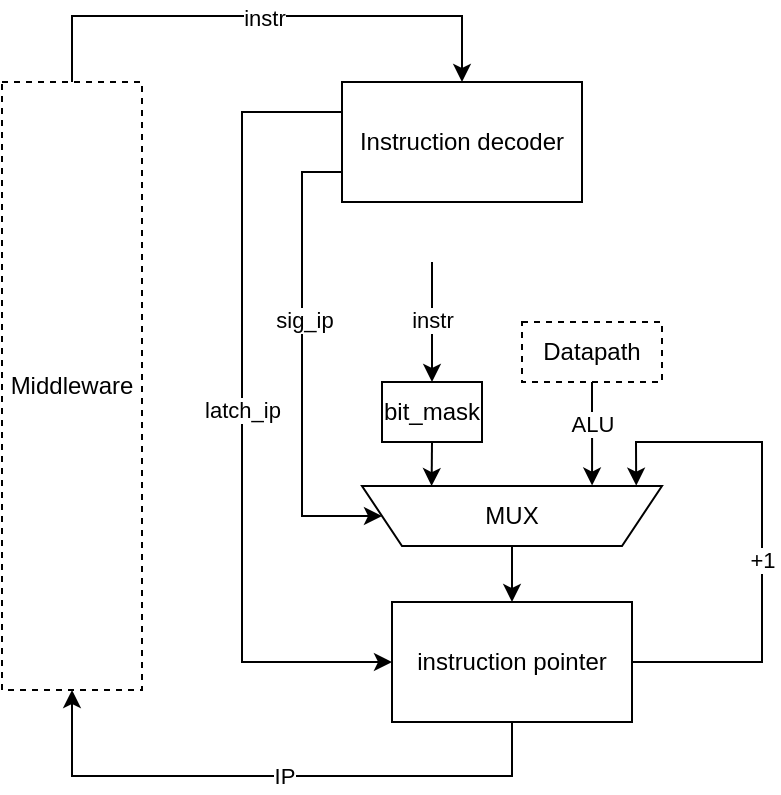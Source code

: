 <mxfile version="24.4.8" type="device">
  <diagram name="Page-1" id="ZGm66PLJlixKSGV7x7j_">
    <mxGraphModel dx="954" dy="725" grid="1" gridSize="10" guides="1" tooltips="1" connect="1" arrows="1" fold="1" page="1" pageScale="1" pageWidth="2336" pageHeight="1654" math="0" shadow="0">
      <root>
        <mxCell id="0" />
        <mxCell id="1" parent="0" />
        <mxCell id="RSqV06irqAgmGkaijWYs-1" value="Instruction decoder" style="rounded=0;whiteSpace=wrap;html=1;" parent="1" vertex="1">
          <mxGeometry x="1830" y="286" width="120" height="60" as="geometry" />
        </mxCell>
        <mxCell id="RSqV06irqAgmGkaijWYs-2" value="" style="endArrow=classic;html=1;rounded=0;entryX=0.5;entryY=0;entryDx=0;entryDy=0;exitX=0.5;exitY=0;exitDx=0;exitDy=0;" parent="1" source="RSqV06irqAgmGkaijWYs-23" target="RSqV06irqAgmGkaijWYs-1" edge="1">
          <mxGeometry width="50" height="50" relative="1" as="geometry">
            <mxPoint x="1890" y="226" as="sourcePoint" />
            <mxPoint x="1860" y="166" as="targetPoint" />
            <Array as="points">
              <mxPoint x="1695" y="253" />
              <mxPoint x="1890" y="253" />
            </Array>
          </mxGeometry>
        </mxCell>
        <mxCell id="RSqV06irqAgmGkaijWYs-3" value="instr" style="edgeLabel;html=1;align=center;verticalAlign=middle;resizable=0;points=[];" parent="RSqV06irqAgmGkaijWYs-2" vertex="1" connectable="0">
          <mxGeometry x="-0.147" y="-1" relative="1" as="geometry">
            <mxPoint x="17" as="offset" />
          </mxGeometry>
        </mxCell>
        <mxCell id="RSqV06irqAgmGkaijWYs-4" value="instruction pointer" style="rounded=0;whiteSpace=wrap;html=1;" parent="1" vertex="1">
          <mxGeometry x="1855" y="546" width="120" height="60" as="geometry" />
        </mxCell>
        <mxCell id="RSqV06irqAgmGkaijWYs-5" value="" style="shape=trapezoid;perimeter=trapezoidPerimeter;whiteSpace=wrap;html=1;fixedSize=1;rotation=-180;" parent="1" vertex="1">
          <mxGeometry x="1840" y="488" width="150" height="30" as="geometry" />
        </mxCell>
        <mxCell id="RSqV06irqAgmGkaijWYs-6" value="MUX" style="text;html=1;align=center;verticalAlign=middle;whiteSpace=wrap;rounded=0;" parent="1" vertex="1">
          <mxGeometry x="1885" y="488" width="60" height="30" as="geometry" />
        </mxCell>
        <mxCell id="RSqV06irqAgmGkaijWYs-7" value="" style="endArrow=classic;html=1;rounded=0;entryX=0.5;entryY=0;entryDx=0;entryDy=0;exitX=0.5;exitY=0;exitDx=0;exitDy=0;" parent="1" source="RSqV06irqAgmGkaijWYs-5" target="RSqV06irqAgmGkaijWYs-4" edge="1">
          <mxGeometry width="50" height="50" relative="1" as="geometry">
            <mxPoint x="1810" y="546" as="sourcePoint" />
            <mxPoint x="1860" y="496" as="targetPoint" />
          </mxGeometry>
        </mxCell>
        <mxCell id="RSqV06irqAgmGkaijWYs-8" value="" style="endArrow=classic;html=1;rounded=0;exitX=1;exitY=0.5;exitDx=0;exitDy=0;entryX=0.086;entryY=1.006;entryDx=0;entryDy=0;entryPerimeter=0;" parent="1" source="RSqV06irqAgmGkaijWYs-4" target="RSqV06irqAgmGkaijWYs-5" edge="1">
          <mxGeometry width="50" height="50" relative="1" as="geometry">
            <mxPoint x="1970" y="656" as="sourcePoint" />
            <mxPoint x="1977" y="486" as="targetPoint" />
            <Array as="points">
              <mxPoint x="2040" y="576" />
              <mxPoint x="2040" y="506" />
              <mxPoint x="2040" y="466" />
              <mxPoint x="1977" y="466" />
            </Array>
          </mxGeometry>
        </mxCell>
        <mxCell id="RSqV06irqAgmGkaijWYs-9" value="+1" style="edgeLabel;html=1;align=center;verticalAlign=middle;resizable=0;points=[];" parent="RSqV06irqAgmGkaijWYs-8" vertex="1" connectable="0">
          <mxGeometry x="-0.262" relative="1" as="geometry">
            <mxPoint y="-20" as="offset" />
          </mxGeometry>
        </mxCell>
        <mxCell id="RSqV06irqAgmGkaijWYs-10" value="" style="endArrow=classic;html=1;rounded=0;exitX=0;exitY=0.25;exitDx=0;exitDy=0;entryX=0;entryY=0.5;entryDx=0;entryDy=0;" parent="1" source="RSqV06irqAgmGkaijWYs-1" target="RSqV06irqAgmGkaijWYs-4" edge="1">
          <mxGeometry width="50" height="50" relative="1" as="geometry">
            <mxPoint x="1830" y="339" as="sourcePoint" />
            <mxPoint x="1810" y="236" as="targetPoint" />
            <Array as="points">
              <mxPoint x="1780" y="301" />
              <mxPoint x="1780" y="576" />
            </Array>
          </mxGeometry>
        </mxCell>
        <mxCell id="RSqV06irqAgmGkaijWYs-11" value="latch_ip" style="edgeLabel;html=1;align=center;verticalAlign=middle;resizable=0;points=[];" parent="RSqV06irqAgmGkaijWYs-10" vertex="1" connectable="0">
          <mxGeometry x="-0.062" relative="1" as="geometry">
            <mxPoint y="11" as="offset" />
          </mxGeometry>
        </mxCell>
        <mxCell id="RSqV06irqAgmGkaijWYs-12" value="" style="endArrow=classic;html=1;rounded=0;exitX=0;exitY=0.75;exitDx=0;exitDy=0;entryX=1;entryY=0.5;entryDx=0;entryDy=0;" parent="1" source="RSqV06irqAgmGkaijWYs-1" target="RSqV06irqAgmGkaijWYs-5" edge="1">
          <mxGeometry width="50" height="50" relative="1" as="geometry">
            <mxPoint x="1830" y="351" as="sourcePoint" />
            <mxPoint x="1820" y="366" as="targetPoint" />
            <Array as="points">
              <mxPoint x="1810" y="331" />
              <mxPoint x="1810" y="503" />
            </Array>
          </mxGeometry>
        </mxCell>
        <mxCell id="RSqV06irqAgmGkaijWYs-13" value="sig_ip" style="edgeLabel;html=1;align=center;verticalAlign=middle;resizable=0;points=[];" parent="RSqV06irqAgmGkaijWYs-12" vertex="1" connectable="0">
          <mxGeometry x="-0.191" y="1" relative="1" as="geometry">
            <mxPoint as="offset" />
          </mxGeometry>
        </mxCell>
        <mxCell id="RSqV06irqAgmGkaijWYs-14" value="" style="endArrow=classic;html=1;rounded=0;exitX=0.5;exitY=1;exitDx=0;exitDy=0;entryX=0.768;entryY=0.998;entryDx=0;entryDy=0;entryPerimeter=0;" parent="1" source="RSqV06irqAgmGkaijWYs-18" target="RSqV06irqAgmGkaijWYs-5" edge="1">
          <mxGeometry width="50" height="50" relative="1" as="geometry">
            <mxPoint x="1850" y="436" as="sourcePoint" />
            <mxPoint x="1870" y="486" as="targetPoint" />
          </mxGeometry>
        </mxCell>
        <mxCell id="RSqV06irqAgmGkaijWYs-15" value="" style="endArrow=classic;html=1;rounded=0;exitX=0.5;exitY=1;exitDx=0;exitDy=0;entryX=0.233;entryY=1.007;entryDx=0;entryDy=0;entryPerimeter=0;" parent="1" source="RSqV06irqAgmGkaijWYs-17" target="RSqV06irqAgmGkaijWYs-5" edge="1">
          <mxGeometry width="50" height="50" relative="1" as="geometry">
            <mxPoint x="1900" y="436" as="sourcePoint" />
            <mxPoint x="1955" y="486" as="targetPoint" />
          </mxGeometry>
        </mxCell>
        <mxCell id="RSqV06irqAgmGkaijWYs-16" value="ALU" style="edgeLabel;html=1;align=center;verticalAlign=middle;resizable=0;points=[];" parent="RSqV06irqAgmGkaijWYs-15" vertex="1" connectable="0">
          <mxGeometry x="-0.185" relative="1" as="geometry">
            <mxPoint as="offset" />
          </mxGeometry>
        </mxCell>
        <mxCell id="RSqV06irqAgmGkaijWYs-17" value="Datapath" style="rounded=0;whiteSpace=wrap;html=1;fillColor=none;dashed=1;" parent="1" vertex="1">
          <mxGeometry x="1920" y="406" width="70" height="30" as="geometry" />
        </mxCell>
        <mxCell id="RSqV06irqAgmGkaijWYs-18" value="bit_mask" style="rounded=0;whiteSpace=wrap;html=1;" parent="1" vertex="1">
          <mxGeometry x="1850" y="436" width="50" height="30" as="geometry" />
        </mxCell>
        <mxCell id="RSqV06irqAgmGkaijWYs-19" value="" style="endArrow=classic;html=1;rounded=0;entryX=0.5;entryY=0;entryDx=0;entryDy=0;" parent="1" target="RSqV06irqAgmGkaijWYs-18" edge="1">
          <mxGeometry width="50" height="50" relative="1" as="geometry">
            <mxPoint x="1875" y="376" as="sourcePoint" />
            <mxPoint x="1874.76" y="423.5" as="targetPoint" />
          </mxGeometry>
        </mxCell>
        <mxCell id="RSqV06irqAgmGkaijWYs-20" value="instr" style="edgeLabel;html=1;align=center;verticalAlign=middle;resizable=0;points=[];" parent="RSqV06irqAgmGkaijWYs-19" vertex="1" connectable="0">
          <mxGeometry x="-0.153" y="1" relative="1" as="geometry">
            <mxPoint x="-1" y="3" as="offset" />
          </mxGeometry>
        </mxCell>
        <mxCell id="RSqV06irqAgmGkaijWYs-21" value="" style="endArrow=classic;html=1;rounded=0;exitX=0.5;exitY=1;exitDx=0;exitDy=0;entryX=0.5;entryY=1;entryDx=0;entryDy=0;" parent="1" source="RSqV06irqAgmGkaijWYs-4" target="RSqV06irqAgmGkaijWYs-23" edge="1">
          <mxGeometry width="50" height="50" relative="1" as="geometry">
            <mxPoint x="1887.37" y="751.5" as="sourcePoint" />
            <mxPoint x="1915" y="652.5" as="targetPoint" />
            <Array as="points">
              <mxPoint x="1915" y="633" />
              <mxPoint x="1695" y="633" />
            </Array>
          </mxGeometry>
        </mxCell>
        <mxCell id="RSqV06irqAgmGkaijWYs-22" value="IP" style="edgeLabel;html=1;align=center;verticalAlign=middle;resizable=0;points=[];" parent="RSqV06irqAgmGkaijWYs-21" vertex="1" connectable="0">
          <mxGeometry x="-0.147" relative="1" as="geometry">
            <mxPoint x="-18" as="offset" />
          </mxGeometry>
        </mxCell>
        <mxCell id="RSqV06irqAgmGkaijWYs-23" value="Middleware" style="rounded=0;whiteSpace=wrap;html=1;fillColor=none;dashed=1;" parent="1" vertex="1">
          <mxGeometry x="1660" y="286" width="70" height="304" as="geometry" />
        </mxCell>
      </root>
    </mxGraphModel>
  </diagram>
</mxfile>
